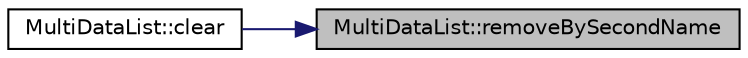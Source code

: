 digraph "MultiDataList::removeBySecondName"
{
 // LATEX_PDF_SIZE
  edge [fontname="Helvetica",fontsize="10",labelfontname="Helvetica",labelfontsize="10"];
  node [fontname="Helvetica",fontsize="10",shape=record];
  rankdir="RL";
  Node1 [label="MultiDataList::removeBySecondName",height=0.2,width=0.4,color="black", fillcolor="grey75", style="filled", fontcolor="black",tooltip=" "];
  Node1 -> Node2 [dir="back",color="midnightblue",fontsize="10",style="solid",fontname="Helvetica"];
  Node2 [label="MultiDataList::clear",height=0.2,width=0.4,color="black", fillcolor="white", style="filled",URL="$class_multi_data_list.html#ad101802b104e443a861d4d8aed1ac3d1",tooltip=" "];
}
